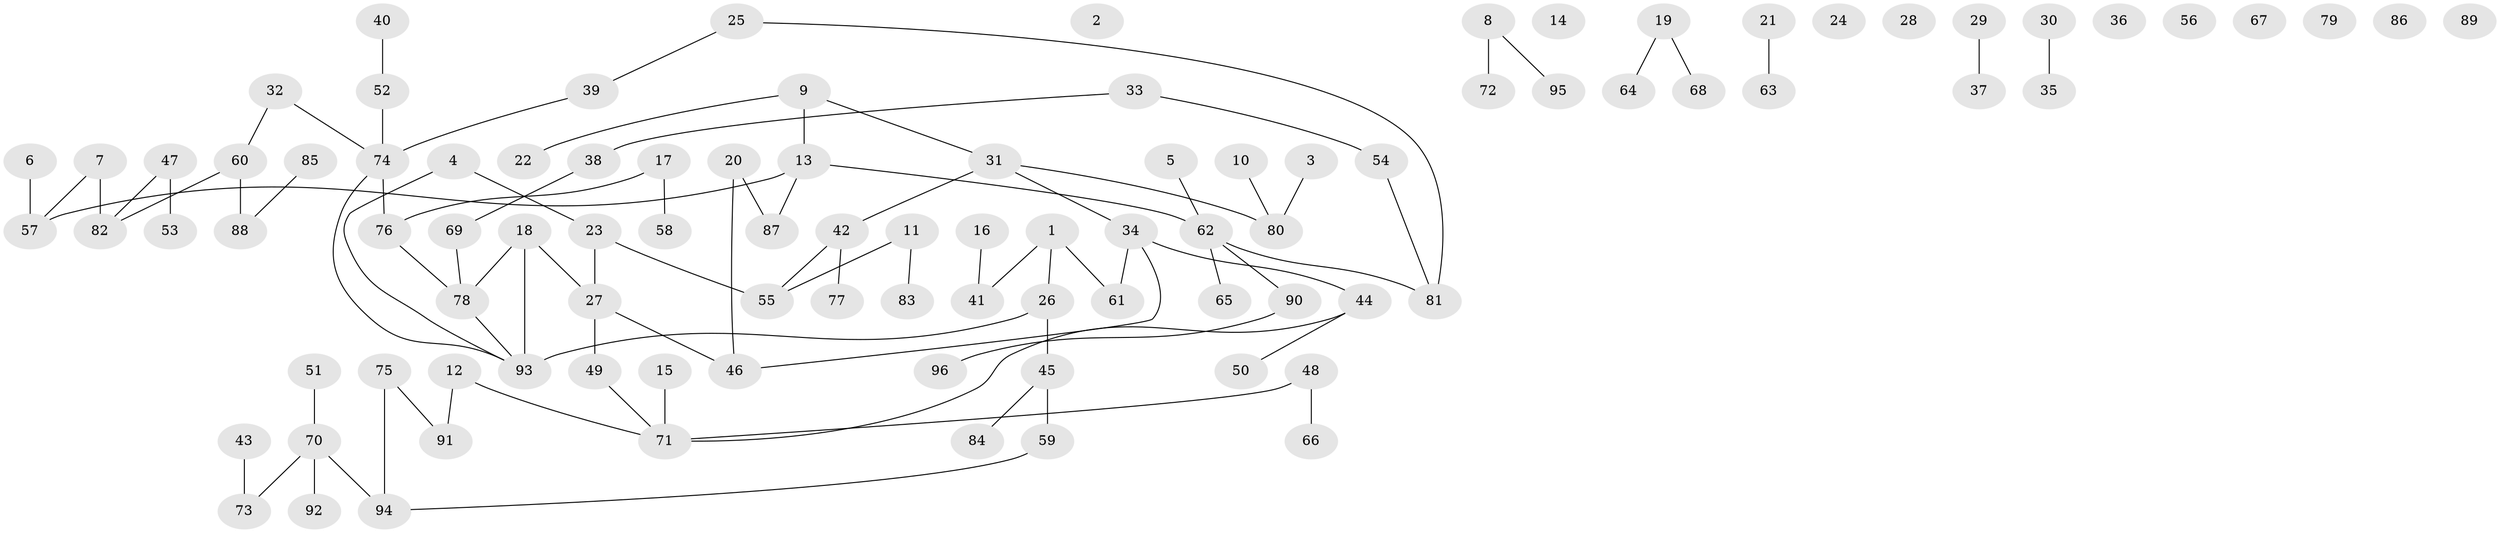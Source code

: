 // coarse degree distribution, {0: 0.17543859649122806, 2: 0.24561403508771928, 1: 0.40350877192982454, 7: 0.017543859649122806, 4: 0.03508771929824561, 5: 0.07017543859649122, 3: 0.03508771929824561, 6: 0.017543859649122806}
// Generated by graph-tools (version 1.1) at 2025/43/03/04/25 21:43:42]
// undirected, 96 vertices, 91 edges
graph export_dot {
graph [start="1"]
  node [color=gray90,style=filled];
  1;
  2;
  3;
  4;
  5;
  6;
  7;
  8;
  9;
  10;
  11;
  12;
  13;
  14;
  15;
  16;
  17;
  18;
  19;
  20;
  21;
  22;
  23;
  24;
  25;
  26;
  27;
  28;
  29;
  30;
  31;
  32;
  33;
  34;
  35;
  36;
  37;
  38;
  39;
  40;
  41;
  42;
  43;
  44;
  45;
  46;
  47;
  48;
  49;
  50;
  51;
  52;
  53;
  54;
  55;
  56;
  57;
  58;
  59;
  60;
  61;
  62;
  63;
  64;
  65;
  66;
  67;
  68;
  69;
  70;
  71;
  72;
  73;
  74;
  75;
  76;
  77;
  78;
  79;
  80;
  81;
  82;
  83;
  84;
  85;
  86;
  87;
  88;
  89;
  90;
  91;
  92;
  93;
  94;
  95;
  96;
  1 -- 26;
  1 -- 41;
  1 -- 61;
  3 -- 80;
  4 -- 23;
  4 -- 93;
  5 -- 62;
  6 -- 57;
  7 -- 57;
  7 -- 82;
  8 -- 72;
  8 -- 95;
  9 -- 13;
  9 -- 22;
  9 -- 31;
  10 -- 80;
  11 -- 55;
  11 -- 83;
  12 -- 71;
  12 -- 91;
  13 -- 57;
  13 -- 62;
  13 -- 87;
  15 -- 71;
  16 -- 41;
  17 -- 58;
  17 -- 76;
  18 -- 27;
  18 -- 78;
  18 -- 93;
  19 -- 64;
  19 -- 68;
  20 -- 46;
  20 -- 87;
  21 -- 63;
  23 -- 27;
  23 -- 55;
  25 -- 39;
  25 -- 81;
  26 -- 45;
  26 -- 93;
  27 -- 46;
  27 -- 49;
  29 -- 37;
  30 -- 35;
  31 -- 34;
  31 -- 42;
  31 -- 80;
  32 -- 60;
  32 -- 74;
  33 -- 38;
  33 -- 54;
  34 -- 44;
  34 -- 46;
  34 -- 61;
  38 -- 69;
  39 -- 74;
  40 -- 52;
  42 -- 55;
  42 -- 77;
  43 -- 73;
  44 -- 50;
  44 -- 71;
  45 -- 59;
  45 -- 84;
  47 -- 53;
  47 -- 82;
  48 -- 66;
  48 -- 71;
  49 -- 71;
  51 -- 70;
  52 -- 74;
  54 -- 81;
  59 -- 94;
  60 -- 82;
  60 -- 88;
  62 -- 65;
  62 -- 81;
  62 -- 90;
  69 -- 78;
  70 -- 73;
  70 -- 92;
  70 -- 94;
  74 -- 76;
  74 -- 93;
  75 -- 91;
  75 -- 94;
  76 -- 78;
  78 -- 93;
  85 -- 88;
  90 -- 96;
}

